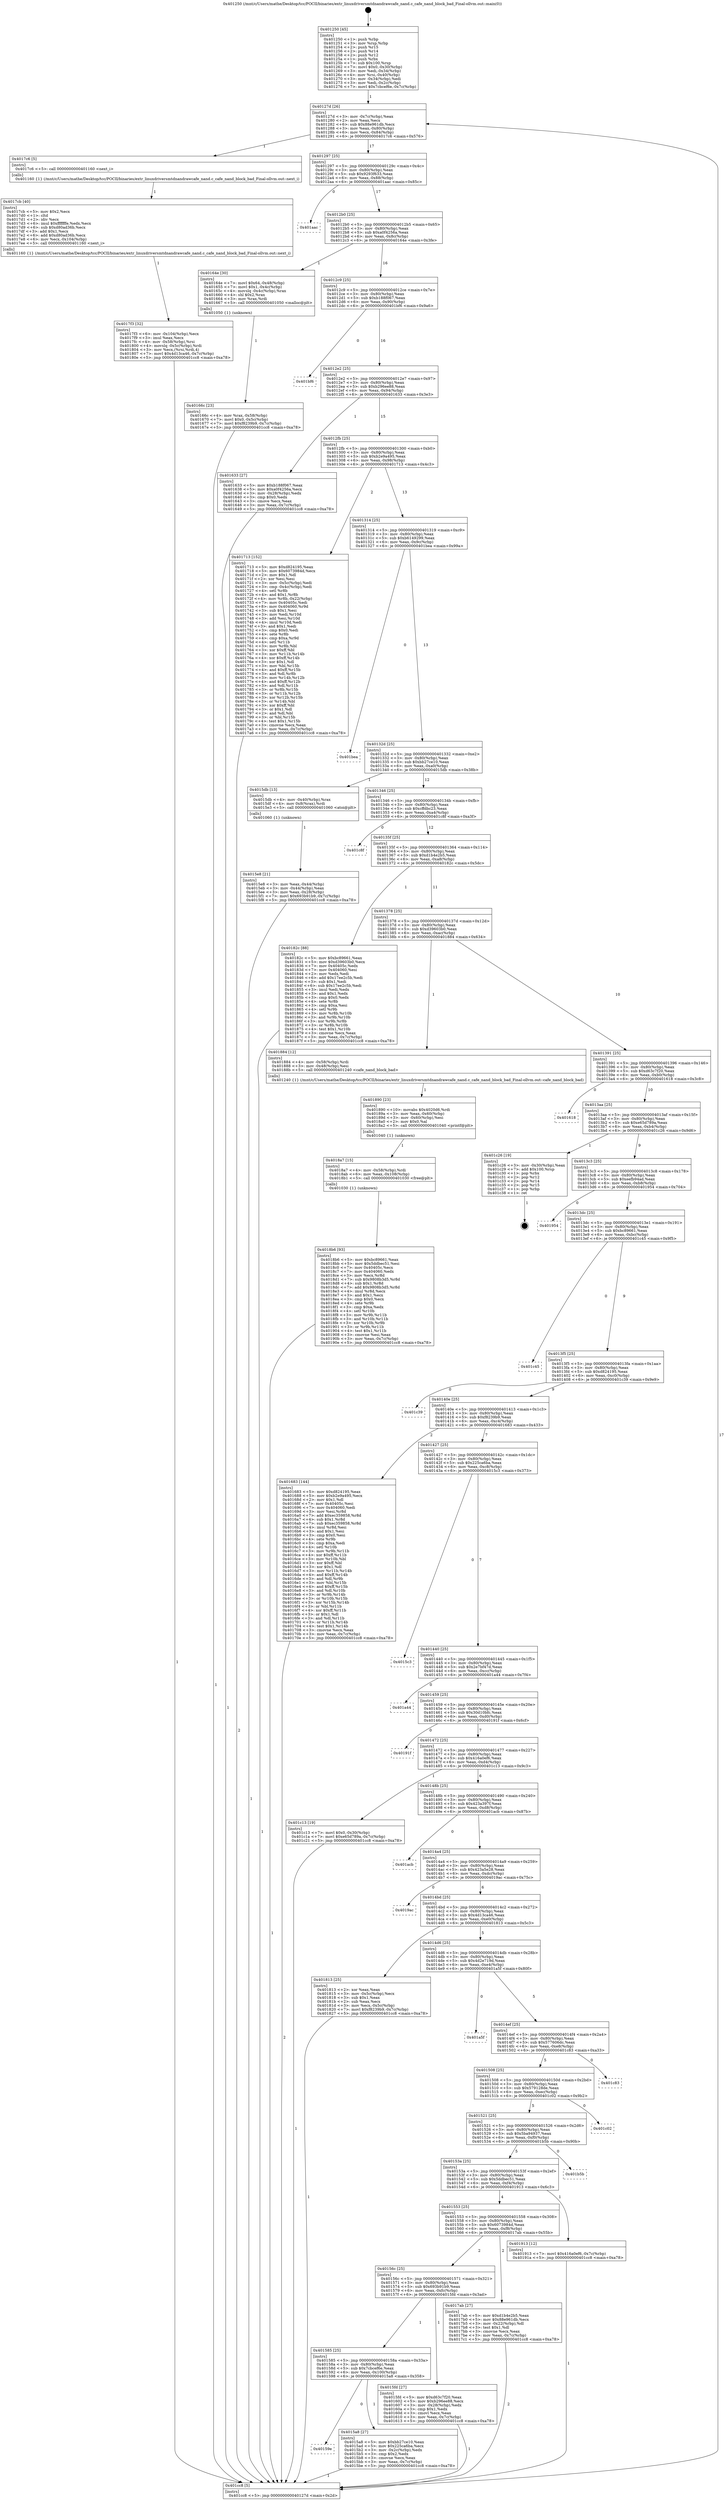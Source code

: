 digraph "0x401250" {
  label = "0x401250 (/mnt/c/Users/mathe/Desktop/tcc/POCII/binaries/extr_linuxdriversmtdnandrawcafe_nand.c_cafe_nand_block_bad_Final-ollvm.out::main(0))"
  labelloc = "t"
  node[shape=record]

  Entry [label="",width=0.3,height=0.3,shape=circle,fillcolor=black,style=filled]
  "0x40127d" [label="{
     0x40127d [26]\l
     | [instrs]\l
     &nbsp;&nbsp;0x40127d \<+3\>: mov -0x7c(%rbp),%eax\l
     &nbsp;&nbsp;0x401280 \<+2\>: mov %eax,%ecx\l
     &nbsp;&nbsp;0x401282 \<+6\>: sub $0x88e961db,%ecx\l
     &nbsp;&nbsp;0x401288 \<+3\>: mov %eax,-0x80(%rbp)\l
     &nbsp;&nbsp;0x40128b \<+6\>: mov %ecx,-0x84(%rbp)\l
     &nbsp;&nbsp;0x401291 \<+6\>: je 00000000004017c6 \<main+0x576\>\l
  }"]
  "0x4017c6" [label="{
     0x4017c6 [5]\l
     | [instrs]\l
     &nbsp;&nbsp;0x4017c6 \<+5\>: call 0000000000401160 \<next_i\>\l
     | [calls]\l
     &nbsp;&nbsp;0x401160 \{1\} (/mnt/c/Users/mathe/Desktop/tcc/POCII/binaries/extr_linuxdriversmtdnandrawcafe_nand.c_cafe_nand_block_bad_Final-ollvm.out::next_i)\l
  }"]
  "0x401297" [label="{
     0x401297 [25]\l
     | [instrs]\l
     &nbsp;&nbsp;0x401297 \<+5\>: jmp 000000000040129c \<main+0x4c\>\l
     &nbsp;&nbsp;0x40129c \<+3\>: mov -0x80(%rbp),%eax\l
     &nbsp;&nbsp;0x40129f \<+5\>: sub $0x9293f633,%eax\l
     &nbsp;&nbsp;0x4012a4 \<+6\>: mov %eax,-0x88(%rbp)\l
     &nbsp;&nbsp;0x4012aa \<+6\>: je 0000000000401aac \<main+0x85c\>\l
  }"]
  Exit [label="",width=0.3,height=0.3,shape=circle,fillcolor=black,style=filled,peripheries=2]
  "0x401aac" [label="{
     0x401aac\l
  }", style=dashed]
  "0x4012b0" [label="{
     0x4012b0 [25]\l
     | [instrs]\l
     &nbsp;&nbsp;0x4012b0 \<+5\>: jmp 00000000004012b5 \<main+0x65\>\l
     &nbsp;&nbsp;0x4012b5 \<+3\>: mov -0x80(%rbp),%eax\l
     &nbsp;&nbsp;0x4012b8 \<+5\>: sub $0xa0f4256a,%eax\l
     &nbsp;&nbsp;0x4012bd \<+6\>: mov %eax,-0x8c(%rbp)\l
     &nbsp;&nbsp;0x4012c3 \<+6\>: je 000000000040164e \<main+0x3fe\>\l
  }"]
  "0x4018b6" [label="{
     0x4018b6 [93]\l
     | [instrs]\l
     &nbsp;&nbsp;0x4018b6 \<+5\>: mov $0xbc89661,%eax\l
     &nbsp;&nbsp;0x4018bb \<+5\>: mov $0x5ddbec51,%esi\l
     &nbsp;&nbsp;0x4018c0 \<+7\>: mov 0x40405c,%ecx\l
     &nbsp;&nbsp;0x4018c7 \<+7\>: mov 0x404060,%edx\l
     &nbsp;&nbsp;0x4018ce \<+3\>: mov %ecx,%r8d\l
     &nbsp;&nbsp;0x4018d1 \<+7\>: sub $0x9808b3d5,%r8d\l
     &nbsp;&nbsp;0x4018d8 \<+4\>: sub $0x1,%r8d\l
     &nbsp;&nbsp;0x4018dc \<+7\>: add $0x9808b3d5,%r8d\l
     &nbsp;&nbsp;0x4018e3 \<+4\>: imul %r8d,%ecx\l
     &nbsp;&nbsp;0x4018e7 \<+3\>: and $0x1,%ecx\l
     &nbsp;&nbsp;0x4018ea \<+3\>: cmp $0x0,%ecx\l
     &nbsp;&nbsp;0x4018ed \<+4\>: sete %r9b\l
     &nbsp;&nbsp;0x4018f1 \<+3\>: cmp $0xa,%edx\l
     &nbsp;&nbsp;0x4018f4 \<+4\>: setl %r10b\l
     &nbsp;&nbsp;0x4018f8 \<+3\>: mov %r9b,%r11b\l
     &nbsp;&nbsp;0x4018fb \<+3\>: and %r10b,%r11b\l
     &nbsp;&nbsp;0x4018fe \<+3\>: xor %r10b,%r9b\l
     &nbsp;&nbsp;0x401901 \<+3\>: or %r9b,%r11b\l
     &nbsp;&nbsp;0x401904 \<+4\>: test $0x1,%r11b\l
     &nbsp;&nbsp;0x401908 \<+3\>: cmovne %esi,%eax\l
     &nbsp;&nbsp;0x40190b \<+3\>: mov %eax,-0x7c(%rbp)\l
     &nbsp;&nbsp;0x40190e \<+5\>: jmp 0000000000401cc8 \<main+0xa78\>\l
  }"]
  "0x40164e" [label="{
     0x40164e [30]\l
     | [instrs]\l
     &nbsp;&nbsp;0x40164e \<+7\>: movl $0x64,-0x48(%rbp)\l
     &nbsp;&nbsp;0x401655 \<+7\>: movl $0x1,-0x4c(%rbp)\l
     &nbsp;&nbsp;0x40165c \<+4\>: movslq -0x4c(%rbp),%rax\l
     &nbsp;&nbsp;0x401660 \<+4\>: shl $0x2,%rax\l
     &nbsp;&nbsp;0x401664 \<+3\>: mov %rax,%rdi\l
     &nbsp;&nbsp;0x401667 \<+5\>: call 0000000000401050 \<malloc@plt\>\l
     | [calls]\l
     &nbsp;&nbsp;0x401050 \{1\} (unknown)\l
  }"]
  "0x4012c9" [label="{
     0x4012c9 [25]\l
     | [instrs]\l
     &nbsp;&nbsp;0x4012c9 \<+5\>: jmp 00000000004012ce \<main+0x7e\>\l
     &nbsp;&nbsp;0x4012ce \<+3\>: mov -0x80(%rbp),%eax\l
     &nbsp;&nbsp;0x4012d1 \<+5\>: sub $0xb188f067,%eax\l
     &nbsp;&nbsp;0x4012d6 \<+6\>: mov %eax,-0x90(%rbp)\l
     &nbsp;&nbsp;0x4012dc \<+6\>: je 0000000000401bf6 \<main+0x9a6\>\l
  }"]
  "0x4018a7" [label="{
     0x4018a7 [15]\l
     | [instrs]\l
     &nbsp;&nbsp;0x4018a7 \<+4\>: mov -0x58(%rbp),%rdi\l
     &nbsp;&nbsp;0x4018ab \<+6\>: mov %eax,-0x108(%rbp)\l
     &nbsp;&nbsp;0x4018b1 \<+5\>: call 0000000000401030 \<free@plt\>\l
     | [calls]\l
     &nbsp;&nbsp;0x401030 \{1\} (unknown)\l
  }"]
  "0x401bf6" [label="{
     0x401bf6\l
  }", style=dashed]
  "0x4012e2" [label="{
     0x4012e2 [25]\l
     | [instrs]\l
     &nbsp;&nbsp;0x4012e2 \<+5\>: jmp 00000000004012e7 \<main+0x97\>\l
     &nbsp;&nbsp;0x4012e7 \<+3\>: mov -0x80(%rbp),%eax\l
     &nbsp;&nbsp;0x4012ea \<+5\>: sub $0xb296ee88,%eax\l
     &nbsp;&nbsp;0x4012ef \<+6\>: mov %eax,-0x94(%rbp)\l
     &nbsp;&nbsp;0x4012f5 \<+6\>: je 0000000000401633 \<main+0x3e3\>\l
  }"]
  "0x401890" [label="{
     0x401890 [23]\l
     | [instrs]\l
     &nbsp;&nbsp;0x401890 \<+10\>: movabs $0x4020d6,%rdi\l
     &nbsp;&nbsp;0x40189a \<+3\>: mov %eax,-0x60(%rbp)\l
     &nbsp;&nbsp;0x40189d \<+3\>: mov -0x60(%rbp),%esi\l
     &nbsp;&nbsp;0x4018a0 \<+2\>: mov $0x0,%al\l
     &nbsp;&nbsp;0x4018a2 \<+5\>: call 0000000000401040 \<printf@plt\>\l
     | [calls]\l
     &nbsp;&nbsp;0x401040 \{1\} (unknown)\l
  }"]
  "0x401633" [label="{
     0x401633 [27]\l
     | [instrs]\l
     &nbsp;&nbsp;0x401633 \<+5\>: mov $0xb188f067,%eax\l
     &nbsp;&nbsp;0x401638 \<+5\>: mov $0xa0f4256a,%ecx\l
     &nbsp;&nbsp;0x40163d \<+3\>: mov -0x28(%rbp),%edx\l
     &nbsp;&nbsp;0x401640 \<+3\>: cmp $0x0,%edx\l
     &nbsp;&nbsp;0x401643 \<+3\>: cmove %ecx,%eax\l
     &nbsp;&nbsp;0x401646 \<+3\>: mov %eax,-0x7c(%rbp)\l
     &nbsp;&nbsp;0x401649 \<+5\>: jmp 0000000000401cc8 \<main+0xa78\>\l
  }"]
  "0x4012fb" [label="{
     0x4012fb [25]\l
     | [instrs]\l
     &nbsp;&nbsp;0x4012fb \<+5\>: jmp 0000000000401300 \<main+0xb0\>\l
     &nbsp;&nbsp;0x401300 \<+3\>: mov -0x80(%rbp),%eax\l
     &nbsp;&nbsp;0x401303 \<+5\>: sub $0xb2e9a495,%eax\l
     &nbsp;&nbsp;0x401308 \<+6\>: mov %eax,-0x98(%rbp)\l
     &nbsp;&nbsp;0x40130e \<+6\>: je 0000000000401713 \<main+0x4c3\>\l
  }"]
  "0x4017f3" [label="{
     0x4017f3 [32]\l
     | [instrs]\l
     &nbsp;&nbsp;0x4017f3 \<+6\>: mov -0x104(%rbp),%ecx\l
     &nbsp;&nbsp;0x4017f9 \<+3\>: imul %eax,%ecx\l
     &nbsp;&nbsp;0x4017fc \<+4\>: mov -0x58(%rbp),%rsi\l
     &nbsp;&nbsp;0x401800 \<+4\>: movslq -0x5c(%rbp),%rdi\l
     &nbsp;&nbsp;0x401804 \<+3\>: mov %ecx,(%rsi,%rdi,4)\l
     &nbsp;&nbsp;0x401807 \<+7\>: movl $0x4d13ca46,-0x7c(%rbp)\l
     &nbsp;&nbsp;0x40180e \<+5\>: jmp 0000000000401cc8 \<main+0xa78\>\l
  }"]
  "0x401713" [label="{
     0x401713 [152]\l
     | [instrs]\l
     &nbsp;&nbsp;0x401713 \<+5\>: mov $0xd824195,%eax\l
     &nbsp;&nbsp;0x401718 \<+5\>: mov $0x6073984d,%ecx\l
     &nbsp;&nbsp;0x40171d \<+2\>: mov $0x1,%dl\l
     &nbsp;&nbsp;0x40171f \<+2\>: xor %esi,%esi\l
     &nbsp;&nbsp;0x401721 \<+3\>: mov -0x5c(%rbp),%edi\l
     &nbsp;&nbsp;0x401724 \<+3\>: cmp -0x4c(%rbp),%edi\l
     &nbsp;&nbsp;0x401727 \<+4\>: setl %r8b\l
     &nbsp;&nbsp;0x40172b \<+4\>: and $0x1,%r8b\l
     &nbsp;&nbsp;0x40172f \<+4\>: mov %r8b,-0x22(%rbp)\l
     &nbsp;&nbsp;0x401733 \<+7\>: mov 0x40405c,%edi\l
     &nbsp;&nbsp;0x40173a \<+8\>: mov 0x404060,%r9d\l
     &nbsp;&nbsp;0x401742 \<+3\>: sub $0x1,%esi\l
     &nbsp;&nbsp;0x401745 \<+3\>: mov %edi,%r10d\l
     &nbsp;&nbsp;0x401748 \<+3\>: add %esi,%r10d\l
     &nbsp;&nbsp;0x40174b \<+4\>: imul %r10d,%edi\l
     &nbsp;&nbsp;0x40174f \<+3\>: and $0x1,%edi\l
     &nbsp;&nbsp;0x401752 \<+3\>: cmp $0x0,%edi\l
     &nbsp;&nbsp;0x401755 \<+4\>: sete %r8b\l
     &nbsp;&nbsp;0x401759 \<+4\>: cmp $0xa,%r9d\l
     &nbsp;&nbsp;0x40175d \<+4\>: setl %r11b\l
     &nbsp;&nbsp;0x401761 \<+3\>: mov %r8b,%bl\l
     &nbsp;&nbsp;0x401764 \<+3\>: xor $0xff,%bl\l
     &nbsp;&nbsp;0x401767 \<+3\>: mov %r11b,%r14b\l
     &nbsp;&nbsp;0x40176a \<+4\>: xor $0xff,%r14b\l
     &nbsp;&nbsp;0x40176e \<+3\>: xor $0x1,%dl\l
     &nbsp;&nbsp;0x401771 \<+3\>: mov %bl,%r15b\l
     &nbsp;&nbsp;0x401774 \<+4\>: and $0xff,%r15b\l
     &nbsp;&nbsp;0x401778 \<+3\>: and %dl,%r8b\l
     &nbsp;&nbsp;0x40177b \<+3\>: mov %r14b,%r12b\l
     &nbsp;&nbsp;0x40177e \<+4\>: and $0xff,%r12b\l
     &nbsp;&nbsp;0x401782 \<+3\>: and %dl,%r11b\l
     &nbsp;&nbsp;0x401785 \<+3\>: or %r8b,%r15b\l
     &nbsp;&nbsp;0x401788 \<+3\>: or %r11b,%r12b\l
     &nbsp;&nbsp;0x40178b \<+3\>: xor %r12b,%r15b\l
     &nbsp;&nbsp;0x40178e \<+3\>: or %r14b,%bl\l
     &nbsp;&nbsp;0x401791 \<+3\>: xor $0xff,%bl\l
     &nbsp;&nbsp;0x401794 \<+3\>: or $0x1,%dl\l
     &nbsp;&nbsp;0x401797 \<+2\>: and %dl,%bl\l
     &nbsp;&nbsp;0x401799 \<+3\>: or %bl,%r15b\l
     &nbsp;&nbsp;0x40179c \<+4\>: test $0x1,%r15b\l
     &nbsp;&nbsp;0x4017a0 \<+3\>: cmovne %ecx,%eax\l
     &nbsp;&nbsp;0x4017a3 \<+3\>: mov %eax,-0x7c(%rbp)\l
     &nbsp;&nbsp;0x4017a6 \<+5\>: jmp 0000000000401cc8 \<main+0xa78\>\l
  }"]
  "0x401314" [label="{
     0x401314 [25]\l
     | [instrs]\l
     &nbsp;&nbsp;0x401314 \<+5\>: jmp 0000000000401319 \<main+0xc9\>\l
     &nbsp;&nbsp;0x401319 \<+3\>: mov -0x80(%rbp),%eax\l
     &nbsp;&nbsp;0x40131c \<+5\>: sub $0xb6149299,%eax\l
     &nbsp;&nbsp;0x401321 \<+6\>: mov %eax,-0x9c(%rbp)\l
     &nbsp;&nbsp;0x401327 \<+6\>: je 0000000000401bea \<main+0x99a\>\l
  }"]
  "0x4017cb" [label="{
     0x4017cb [40]\l
     | [instrs]\l
     &nbsp;&nbsp;0x4017cb \<+5\>: mov $0x2,%ecx\l
     &nbsp;&nbsp;0x4017d0 \<+1\>: cltd\l
     &nbsp;&nbsp;0x4017d1 \<+2\>: idiv %ecx\l
     &nbsp;&nbsp;0x4017d3 \<+6\>: imul $0xfffffffe,%edx,%ecx\l
     &nbsp;&nbsp;0x4017d9 \<+6\>: sub $0xd80ad36b,%ecx\l
     &nbsp;&nbsp;0x4017df \<+3\>: add $0x1,%ecx\l
     &nbsp;&nbsp;0x4017e2 \<+6\>: add $0xd80ad36b,%ecx\l
     &nbsp;&nbsp;0x4017e8 \<+6\>: mov %ecx,-0x104(%rbp)\l
     &nbsp;&nbsp;0x4017ee \<+5\>: call 0000000000401160 \<next_i\>\l
     | [calls]\l
     &nbsp;&nbsp;0x401160 \{1\} (/mnt/c/Users/mathe/Desktop/tcc/POCII/binaries/extr_linuxdriversmtdnandrawcafe_nand.c_cafe_nand_block_bad_Final-ollvm.out::next_i)\l
  }"]
  "0x401bea" [label="{
     0x401bea\l
  }", style=dashed]
  "0x40132d" [label="{
     0x40132d [25]\l
     | [instrs]\l
     &nbsp;&nbsp;0x40132d \<+5\>: jmp 0000000000401332 \<main+0xe2\>\l
     &nbsp;&nbsp;0x401332 \<+3\>: mov -0x80(%rbp),%eax\l
     &nbsp;&nbsp;0x401335 \<+5\>: sub $0xbb27ce10,%eax\l
     &nbsp;&nbsp;0x40133a \<+6\>: mov %eax,-0xa0(%rbp)\l
     &nbsp;&nbsp;0x401340 \<+6\>: je 00000000004015db \<main+0x38b\>\l
  }"]
  "0x40166c" [label="{
     0x40166c [23]\l
     | [instrs]\l
     &nbsp;&nbsp;0x40166c \<+4\>: mov %rax,-0x58(%rbp)\l
     &nbsp;&nbsp;0x401670 \<+7\>: movl $0x0,-0x5c(%rbp)\l
     &nbsp;&nbsp;0x401677 \<+7\>: movl $0xf8239b9,-0x7c(%rbp)\l
     &nbsp;&nbsp;0x40167e \<+5\>: jmp 0000000000401cc8 \<main+0xa78\>\l
  }"]
  "0x4015db" [label="{
     0x4015db [13]\l
     | [instrs]\l
     &nbsp;&nbsp;0x4015db \<+4\>: mov -0x40(%rbp),%rax\l
     &nbsp;&nbsp;0x4015df \<+4\>: mov 0x8(%rax),%rdi\l
     &nbsp;&nbsp;0x4015e3 \<+5\>: call 0000000000401060 \<atoi@plt\>\l
     | [calls]\l
     &nbsp;&nbsp;0x401060 \{1\} (unknown)\l
  }"]
  "0x401346" [label="{
     0x401346 [25]\l
     | [instrs]\l
     &nbsp;&nbsp;0x401346 \<+5\>: jmp 000000000040134b \<main+0xfb\>\l
     &nbsp;&nbsp;0x40134b \<+3\>: mov -0x80(%rbp),%eax\l
     &nbsp;&nbsp;0x40134e \<+5\>: sub $0xcffdbc23,%eax\l
     &nbsp;&nbsp;0x401353 \<+6\>: mov %eax,-0xa4(%rbp)\l
     &nbsp;&nbsp;0x401359 \<+6\>: je 0000000000401c8f \<main+0xa3f\>\l
  }"]
  "0x4015e8" [label="{
     0x4015e8 [21]\l
     | [instrs]\l
     &nbsp;&nbsp;0x4015e8 \<+3\>: mov %eax,-0x44(%rbp)\l
     &nbsp;&nbsp;0x4015eb \<+3\>: mov -0x44(%rbp),%eax\l
     &nbsp;&nbsp;0x4015ee \<+3\>: mov %eax,-0x28(%rbp)\l
     &nbsp;&nbsp;0x4015f1 \<+7\>: movl $0x693b91b9,-0x7c(%rbp)\l
     &nbsp;&nbsp;0x4015f8 \<+5\>: jmp 0000000000401cc8 \<main+0xa78\>\l
  }"]
  "0x401c8f" [label="{
     0x401c8f\l
  }", style=dashed]
  "0x40135f" [label="{
     0x40135f [25]\l
     | [instrs]\l
     &nbsp;&nbsp;0x40135f \<+5\>: jmp 0000000000401364 \<main+0x114\>\l
     &nbsp;&nbsp;0x401364 \<+3\>: mov -0x80(%rbp),%eax\l
     &nbsp;&nbsp;0x401367 \<+5\>: sub $0xd1b4e2b5,%eax\l
     &nbsp;&nbsp;0x40136c \<+6\>: mov %eax,-0xa8(%rbp)\l
     &nbsp;&nbsp;0x401372 \<+6\>: je 000000000040182c \<main+0x5dc\>\l
  }"]
  "0x401250" [label="{
     0x401250 [45]\l
     | [instrs]\l
     &nbsp;&nbsp;0x401250 \<+1\>: push %rbp\l
     &nbsp;&nbsp;0x401251 \<+3\>: mov %rsp,%rbp\l
     &nbsp;&nbsp;0x401254 \<+2\>: push %r15\l
     &nbsp;&nbsp;0x401256 \<+2\>: push %r14\l
     &nbsp;&nbsp;0x401258 \<+2\>: push %r12\l
     &nbsp;&nbsp;0x40125a \<+1\>: push %rbx\l
     &nbsp;&nbsp;0x40125b \<+7\>: sub $0x100,%rsp\l
     &nbsp;&nbsp;0x401262 \<+7\>: movl $0x0,-0x30(%rbp)\l
     &nbsp;&nbsp;0x401269 \<+3\>: mov %edi,-0x34(%rbp)\l
     &nbsp;&nbsp;0x40126c \<+4\>: mov %rsi,-0x40(%rbp)\l
     &nbsp;&nbsp;0x401270 \<+3\>: mov -0x34(%rbp),%edi\l
     &nbsp;&nbsp;0x401273 \<+3\>: mov %edi,-0x2c(%rbp)\l
     &nbsp;&nbsp;0x401276 \<+7\>: movl $0x7cbcef6e,-0x7c(%rbp)\l
  }"]
  "0x40182c" [label="{
     0x40182c [88]\l
     | [instrs]\l
     &nbsp;&nbsp;0x40182c \<+5\>: mov $0xbc89661,%eax\l
     &nbsp;&nbsp;0x401831 \<+5\>: mov $0xd39603b0,%ecx\l
     &nbsp;&nbsp;0x401836 \<+7\>: mov 0x40405c,%edx\l
     &nbsp;&nbsp;0x40183d \<+7\>: mov 0x404060,%esi\l
     &nbsp;&nbsp;0x401844 \<+2\>: mov %edx,%edi\l
     &nbsp;&nbsp;0x401846 \<+6\>: add $0x17ee2c5b,%edi\l
     &nbsp;&nbsp;0x40184c \<+3\>: sub $0x1,%edi\l
     &nbsp;&nbsp;0x40184f \<+6\>: sub $0x17ee2c5b,%edi\l
     &nbsp;&nbsp;0x401855 \<+3\>: imul %edi,%edx\l
     &nbsp;&nbsp;0x401858 \<+3\>: and $0x1,%edx\l
     &nbsp;&nbsp;0x40185b \<+3\>: cmp $0x0,%edx\l
     &nbsp;&nbsp;0x40185e \<+4\>: sete %r8b\l
     &nbsp;&nbsp;0x401862 \<+3\>: cmp $0xa,%esi\l
     &nbsp;&nbsp;0x401865 \<+4\>: setl %r9b\l
     &nbsp;&nbsp;0x401869 \<+3\>: mov %r8b,%r10b\l
     &nbsp;&nbsp;0x40186c \<+3\>: and %r9b,%r10b\l
     &nbsp;&nbsp;0x40186f \<+3\>: xor %r9b,%r8b\l
     &nbsp;&nbsp;0x401872 \<+3\>: or %r8b,%r10b\l
     &nbsp;&nbsp;0x401875 \<+4\>: test $0x1,%r10b\l
     &nbsp;&nbsp;0x401879 \<+3\>: cmovne %ecx,%eax\l
     &nbsp;&nbsp;0x40187c \<+3\>: mov %eax,-0x7c(%rbp)\l
     &nbsp;&nbsp;0x40187f \<+5\>: jmp 0000000000401cc8 \<main+0xa78\>\l
  }"]
  "0x401378" [label="{
     0x401378 [25]\l
     | [instrs]\l
     &nbsp;&nbsp;0x401378 \<+5\>: jmp 000000000040137d \<main+0x12d\>\l
     &nbsp;&nbsp;0x40137d \<+3\>: mov -0x80(%rbp),%eax\l
     &nbsp;&nbsp;0x401380 \<+5\>: sub $0xd39603b0,%eax\l
     &nbsp;&nbsp;0x401385 \<+6\>: mov %eax,-0xac(%rbp)\l
     &nbsp;&nbsp;0x40138b \<+6\>: je 0000000000401884 \<main+0x634\>\l
  }"]
  "0x401cc8" [label="{
     0x401cc8 [5]\l
     | [instrs]\l
     &nbsp;&nbsp;0x401cc8 \<+5\>: jmp 000000000040127d \<main+0x2d\>\l
  }"]
  "0x401884" [label="{
     0x401884 [12]\l
     | [instrs]\l
     &nbsp;&nbsp;0x401884 \<+4\>: mov -0x58(%rbp),%rdi\l
     &nbsp;&nbsp;0x401888 \<+3\>: mov -0x48(%rbp),%esi\l
     &nbsp;&nbsp;0x40188b \<+5\>: call 0000000000401240 \<cafe_nand_block_bad\>\l
     | [calls]\l
     &nbsp;&nbsp;0x401240 \{1\} (/mnt/c/Users/mathe/Desktop/tcc/POCII/binaries/extr_linuxdriversmtdnandrawcafe_nand.c_cafe_nand_block_bad_Final-ollvm.out::cafe_nand_block_bad)\l
  }"]
  "0x401391" [label="{
     0x401391 [25]\l
     | [instrs]\l
     &nbsp;&nbsp;0x401391 \<+5\>: jmp 0000000000401396 \<main+0x146\>\l
     &nbsp;&nbsp;0x401396 \<+3\>: mov -0x80(%rbp),%eax\l
     &nbsp;&nbsp;0x401399 \<+5\>: sub $0xd63c7f20,%eax\l
     &nbsp;&nbsp;0x40139e \<+6\>: mov %eax,-0xb0(%rbp)\l
     &nbsp;&nbsp;0x4013a4 \<+6\>: je 0000000000401618 \<main+0x3c8\>\l
  }"]
  "0x40159e" [label="{
     0x40159e\l
  }", style=dashed]
  "0x401618" [label="{
     0x401618\l
  }", style=dashed]
  "0x4013aa" [label="{
     0x4013aa [25]\l
     | [instrs]\l
     &nbsp;&nbsp;0x4013aa \<+5\>: jmp 00000000004013af \<main+0x15f\>\l
     &nbsp;&nbsp;0x4013af \<+3\>: mov -0x80(%rbp),%eax\l
     &nbsp;&nbsp;0x4013b2 \<+5\>: sub $0xe65d789a,%eax\l
     &nbsp;&nbsp;0x4013b7 \<+6\>: mov %eax,-0xb4(%rbp)\l
     &nbsp;&nbsp;0x4013bd \<+6\>: je 0000000000401c26 \<main+0x9d6\>\l
  }"]
  "0x4015a8" [label="{
     0x4015a8 [27]\l
     | [instrs]\l
     &nbsp;&nbsp;0x4015a8 \<+5\>: mov $0xbb27ce10,%eax\l
     &nbsp;&nbsp;0x4015ad \<+5\>: mov $0x225ca6ba,%ecx\l
     &nbsp;&nbsp;0x4015b2 \<+3\>: mov -0x2c(%rbp),%edx\l
     &nbsp;&nbsp;0x4015b5 \<+3\>: cmp $0x2,%edx\l
     &nbsp;&nbsp;0x4015b8 \<+3\>: cmovne %ecx,%eax\l
     &nbsp;&nbsp;0x4015bb \<+3\>: mov %eax,-0x7c(%rbp)\l
     &nbsp;&nbsp;0x4015be \<+5\>: jmp 0000000000401cc8 \<main+0xa78\>\l
  }"]
  "0x401c26" [label="{
     0x401c26 [19]\l
     | [instrs]\l
     &nbsp;&nbsp;0x401c26 \<+3\>: mov -0x30(%rbp),%eax\l
     &nbsp;&nbsp;0x401c29 \<+7\>: add $0x100,%rsp\l
     &nbsp;&nbsp;0x401c30 \<+1\>: pop %rbx\l
     &nbsp;&nbsp;0x401c31 \<+2\>: pop %r12\l
     &nbsp;&nbsp;0x401c33 \<+2\>: pop %r14\l
     &nbsp;&nbsp;0x401c35 \<+2\>: pop %r15\l
     &nbsp;&nbsp;0x401c37 \<+1\>: pop %rbp\l
     &nbsp;&nbsp;0x401c38 \<+1\>: ret\l
  }"]
  "0x4013c3" [label="{
     0x4013c3 [25]\l
     | [instrs]\l
     &nbsp;&nbsp;0x4013c3 \<+5\>: jmp 00000000004013c8 \<main+0x178\>\l
     &nbsp;&nbsp;0x4013c8 \<+3\>: mov -0x80(%rbp),%eax\l
     &nbsp;&nbsp;0x4013cb \<+5\>: sub $0xeefb94ad,%eax\l
     &nbsp;&nbsp;0x4013d0 \<+6\>: mov %eax,-0xb8(%rbp)\l
     &nbsp;&nbsp;0x4013d6 \<+6\>: je 0000000000401954 \<main+0x704\>\l
  }"]
  "0x401585" [label="{
     0x401585 [25]\l
     | [instrs]\l
     &nbsp;&nbsp;0x401585 \<+5\>: jmp 000000000040158a \<main+0x33a\>\l
     &nbsp;&nbsp;0x40158a \<+3\>: mov -0x80(%rbp),%eax\l
     &nbsp;&nbsp;0x40158d \<+5\>: sub $0x7cbcef6e,%eax\l
     &nbsp;&nbsp;0x401592 \<+6\>: mov %eax,-0x100(%rbp)\l
     &nbsp;&nbsp;0x401598 \<+6\>: je 00000000004015a8 \<main+0x358\>\l
  }"]
  "0x401954" [label="{
     0x401954\l
  }", style=dashed]
  "0x4013dc" [label="{
     0x4013dc [25]\l
     | [instrs]\l
     &nbsp;&nbsp;0x4013dc \<+5\>: jmp 00000000004013e1 \<main+0x191\>\l
     &nbsp;&nbsp;0x4013e1 \<+3\>: mov -0x80(%rbp),%eax\l
     &nbsp;&nbsp;0x4013e4 \<+5\>: sub $0xbc89661,%eax\l
     &nbsp;&nbsp;0x4013e9 \<+6\>: mov %eax,-0xbc(%rbp)\l
     &nbsp;&nbsp;0x4013ef \<+6\>: je 0000000000401c45 \<main+0x9f5\>\l
  }"]
  "0x4015fd" [label="{
     0x4015fd [27]\l
     | [instrs]\l
     &nbsp;&nbsp;0x4015fd \<+5\>: mov $0xd63c7f20,%eax\l
     &nbsp;&nbsp;0x401602 \<+5\>: mov $0xb296ee88,%ecx\l
     &nbsp;&nbsp;0x401607 \<+3\>: mov -0x28(%rbp),%edx\l
     &nbsp;&nbsp;0x40160a \<+3\>: cmp $0x1,%edx\l
     &nbsp;&nbsp;0x40160d \<+3\>: cmovl %ecx,%eax\l
     &nbsp;&nbsp;0x401610 \<+3\>: mov %eax,-0x7c(%rbp)\l
     &nbsp;&nbsp;0x401613 \<+5\>: jmp 0000000000401cc8 \<main+0xa78\>\l
  }"]
  "0x401c45" [label="{
     0x401c45\l
  }", style=dashed]
  "0x4013f5" [label="{
     0x4013f5 [25]\l
     | [instrs]\l
     &nbsp;&nbsp;0x4013f5 \<+5\>: jmp 00000000004013fa \<main+0x1aa\>\l
     &nbsp;&nbsp;0x4013fa \<+3\>: mov -0x80(%rbp),%eax\l
     &nbsp;&nbsp;0x4013fd \<+5\>: sub $0xd824195,%eax\l
     &nbsp;&nbsp;0x401402 \<+6\>: mov %eax,-0xc0(%rbp)\l
     &nbsp;&nbsp;0x401408 \<+6\>: je 0000000000401c39 \<main+0x9e9\>\l
  }"]
  "0x40156c" [label="{
     0x40156c [25]\l
     | [instrs]\l
     &nbsp;&nbsp;0x40156c \<+5\>: jmp 0000000000401571 \<main+0x321\>\l
     &nbsp;&nbsp;0x401571 \<+3\>: mov -0x80(%rbp),%eax\l
     &nbsp;&nbsp;0x401574 \<+5\>: sub $0x693b91b9,%eax\l
     &nbsp;&nbsp;0x401579 \<+6\>: mov %eax,-0xfc(%rbp)\l
     &nbsp;&nbsp;0x40157f \<+6\>: je 00000000004015fd \<main+0x3ad\>\l
  }"]
  "0x401c39" [label="{
     0x401c39\l
  }", style=dashed]
  "0x40140e" [label="{
     0x40140e [25]\l
     | [instrs]\l
     &nbsp;&nbsp;0x40140e \<+5\>: jmp 0000000000401413 \<main+0x1c3\>\l
     &nbsp;&nbsp;0x401413 \<+3\>: mov -0x80(%rbp),%eax\l
     &nbsp;&nbsp;0x401416 \<+5\>: sub $0xf8239b9,%eax\l
     &nbsp;&nbsp;0x40141b \<+6\>: mov %eax,-0xc4(%rbp)\l
     &nbsp;&nbsp;0x401421 \<+6\>: je 0000000000401683 \<main+0x433\>\l
  }"]
  "0x4017ab" [label="{
     0x4017ab [27]\l
     | [instrs]\l
     &nbsp;&nbsp;0x4017ab \<+5\>: mov $0xd1b4e2b5,%eax\l
     &nbsp;&nbsp;0x4017b0 \<+5\>: mov $0x88e961db,%ecx\l
     &nbsp;&nbsp;0x4017b5 \<+3\>: mov -0x22(%rbp),%dl\l
     &nbsp;&nbsp;0x4017b8 \<+3\>: test $0x1,%dl\l
     &nbsp;&nbsp;0x4017bb \<+3\>: cmovne %ecx,%eax\l
     &nbsp;&nbsp;0x4017be \<+3\>: mov %eax,-0x7c(%rbp)\l
     &nbsp;&nbsp;0x4017c1 \<+5\>: jmp 0000000000401cc8 \<main+0xa78\>\l
  }"]
  "0x401683" [label="{
     0x401683 [144]\l
     | [instrs]\l
     &nbsp;&nbsp;0x401683 \<+5\>: mov $0xd824195,%eax\l
     &nbsp;&nbsp;0x401688 \<+5\>: mov $0xb2e9a495,%ecx\l
     &nbsp;&nbsp;0x40168d \<+2\>: mov $0x1,%dl\l
     &nbsp;&nbsp;0x40168f \<+7\>: mov 0x40405c,%esi\l
     &nbsp;&nbsp;0x401696 \<+7\>: mov 0x404060,%edi\l
     &nbsp;&nbsp;0x40169d \<+3\>: mov %esi,%r8d\l
     &nbsp;&nbsp;0x4016a0 \<+7\>: add $0xec359858,%r8d\l
     &nbsp;&nbsp;0x4016a7 \<+4\>: sub $0x1,%r8d\l
     &nbsp;&nbsp;0x4016ab \<+7\>: sub $0xec359858,%r8d\l
     &nbsp;&nbsp;0x4016b2 \<+4\>: imul %r8d,%esi\l
     &nbsp;&nbsp;0x4016b6 \<+3\>: and $0x1,%esi\l
     &nbsp;&nbsp;0x4016b9 \<+3\>: cmp $0x0,%esi\l
     &nbsp;&nbsp;0x4016bc \<+4\>: sete %r9b\l
     &nbsp;&nbsp;0x4016c0 \<+3\>: cmp $0xa,%edi\l
     &nbsp;&nbsp;0x4016c3 \<+4\>: setl %r10b\l
     &nbsp;&nbsp;0x4016c7 \<+3\>: mov %r9b,%r11b\l
     &nbsp;&nbsp;0x4016ca \<+4\>: xor $0xff,%r11b\l
     &nbsp;&nbsp;0x4016ce \<+3\>: mov %r10b,%bl\l
     &nbsp;&nbsp;0x4016d1 \<+3\>: xor $0xff,%bl\l
     &nbsp;&nbsp;0x4016d4 \<+3\>: xor $0x1,%dl\l
     &nbsp;&nbsp;0x4016d7 \<+3\>: mov %r11b,%r14b\l
     &nbsp;&nbsp;0x4016da \<+4\>: and $0xff,%r14b\l
     &nbsp;&nbsp;0x4016de \<+3\>: and %dl,%r9b\l
     &nbsp;&nbsp;0x4016e1 \<+3\>: mov %bl,%r15b\l
     &nbsp;&nbsp;0x4016e4 \<+4\>: and $0xff,%r15b\l
     &nbsp;&nbsp;0x4016e8 \<+3\>: and %dl,%r10b\l
     &nbsp;&nbsp;0x4016eb \<+3\>: or %r9b,%r14b\l
     &nbsp;&nbsp;0x4016ee \<+3\>: or %r10b,%r15b\l
     &nbsp;&nbsp;0x4016f1 \<+3\>: xor %r15b,%r14b\l
     &nbsp;&nbsp;0x4016f4 \<+3\>: or %bl,%r11b\l
     &nbsp;&nbsp;0x4016f7 \<+4\>: xor $0xff,%r11b\l
     &nbsp;&nbsp;0x4016fb \<+3\>: or $0x1,%dl\l
     &nbsp;&nbsp;0x4016fe \<+3\>: and %dl,%r11b\l
     &nbsp;&nbsp;0x401701 \<+3\>: or %r11b,%r14b\l
     &nbsp;&nbsp;0x401704 \<+4\>: test $0x1,%r14b\l
     &nbsp;&nbsp;0x401708 \<+3\>: cmovne %ecx,%eax\l
     &nbsp;&nbsp;0x40170b \<+3\>: mov %eax,-0x7c(%rbp)\l
     &nbsp;&nbsp;0x40170e \<+5\>: jmp 0000000000401cc8 \<main+0xa78\>\l
  }"]
  "0x401427" [label="{
     0x401427 [25]\l
     | [instrs]\l
     &nbsp;&nbsp;0x401427 \<+5\>: jmp 000000000040142c \<main+0x1dc\>\l
     &nbsp;&nbsp;0x40142c \<+3\>: mov -0x80(%rbp),%eax\l
     &nbsp;&nbsp;0x40142f \<+5\>: sub $0x225ca6ba,%eax\l
     &nbsp;&nbsp;0x401434 \<+6\>: mov %eax,-0xc8(%rbp)\l
     &nbsp;&nbsp;0x40143a \<+6\>: je 00000000004015c3 \<main+0x373\>\l
  }"]
  "0x401553" [label="{
     0x401553 [25]\l
     | [instrs]\l
     &nbsp;&nbsp;0x401553 \<+5\>: jmp 0000000000401558 \<main+0x308\>\l
     &nbsp;&nbsp;0x401558 \<+3\>: mov -0x80(%rbp),%eax\l
     &nbsp;&nbsp;0x40155b \<+5\>: sub $0x6073984d,%eax\l
     &nbsp;&nbsp;0x401560 \<+6\>: mov %eax,-0xf8(%rbp)\l
     &nbsp;&nbsp;0x401566 \<+6\>: je 00000000004017ab \<main+0x55b\>\l
  }"]
  "0x4015c3" [label="{
     0x4015c3\l
  }", style=dashed]
  "0x401440" [label="{
     0x401440 [25]\l
     | [instrs]\l
     &nbsp;&nbsp;0x401440 \<+5\>: jmp 0000000000401445 \<main+0x1f5\>\l
     &nbsp;&nbsp;0x401445 \<+3\>: mov -0x80(%rbp),%eax\l
     &nbsp;&nbsp;0x401448 \<+5\>: sub $0x2e7bf47d,%eax\l
     &nbsp;&nbsp;0x40144d \<+6\>: mov %eax,-0xcc(%rbp)\l
     &nbsp;&nbsp;0x401453 \<+6\>: je 0000000000401a44 \<main+0x7f4\>\l
  }"]
  "0x401913" [label="{
     0x401913 [12]\l
     | [instrs]\l
     &nbsp;&nbsp;0x401913 \<+7\>: movl $0x416a0ef6,-0x7c(%rbp)\l
     &nbsp;&nbsp;0x40191a \<+5\>: jmp 0000000000401cc8 \<main+0xa78\>\l
  }"]
  "0x401a44" [label="{
     0x401a44\l
  }", style=dashed]
  "0x401459" [label="{
     0x401459 [25]\l
     | [instrs]\l
     &nbsp;&nbsp;0x401459 \<+5\>: jmp 000000000040145e \<main+0x20e\>\l
     &nbsp;&nbsp;0x40145e \<+3\>: mov -0x80(%rbp),%eax\l
     &nbsp;&nbsp;0x401461 \<+5\>: sub $0x30d10bfc,%eax\l
     &nbsp;&nbsp;0x401466 \<+6\>: mov %eax,-0xd0(%rbp)\l
     &nbsp;&nbsp;0x40146c \<+6\>: je 000000000040191f \<main+0x6cf\>\l
  }"]
  "0x40153a" [label="{
     0x40153a [25]\l
     | [instrs]\l
     &nbsp;&nbsp;0x40153a \<+5\>: jmp 000000000040153f \<main+0x2ef\>\l
     &nbsp;&nbsp;0x40153f \<+3\>: mov -0x80(%rbp),%eax\l
     &nbsp;&nbsp;0x401542 \<+5\>: sub $0x5ddbec51,%eax\l
     &nbsp;&nbsp;0x401547 \<+6\>: mov %eax,-0xf4(%rbp)\l
     &nbsp;&nbsp;0x40154d \<+6\>: je 0000000000401913 \<main+0x6c3\>\l
  }"]
  "0x40191f" [label="{
     0x40191f\l
  }", style=dashed]
  "0x401472" [label="{
     0x401472 [25]\l
     | [instrs]\l
     &nbsp;&nbsp;0x401472 \<+5\>: jmp 0000000000401477 \<main+0x227\>\l
     &nbsp;&nbsp;0x401477 \<+3\>: mov -0x80(%rbp),%eax\l
     &nbsp;&nbsp;0x40147a \<+5\>: sub $0x416a0ef6,%eax\l
     &nbsp;&nbsp;0x40147f \<+6\>: mov %eax,-0xd4(%rbp)\l
     &nbsp;&nbsp;0x401485 \<+6\>: je 0000000000401c13 \<main+0x9c3\>\l
  }"]
  "0x401b5b" [label="{
     0x401b5b\l
  }", style=dashed]
  "0x401c13" [label="{
     0x401c13 [19]\l
     | [instrs]\l
     &nbsp;&nbsp;0x401c13 \<+7\>: movl $0x0,-0x30(%rbp)\l
     &nbsp;&nbsp;0x401c1a \<+7\>: movl $0xe65d789a,-0x7c(%rbp)\l
     &nbsp;&nbsp;0x401c21 \<+5\>: jmp 0000000000401cc8 \<main+0xa78\>\l
  }"]
  "0x40148b" [label="{
     0x40148b [25]\l
     | [instrs]\l
     &nbsp;&nbsp;0x40148b \<+5\>: jmp 0000000000401490 \<main+0x240\>\l
     &nbsp;&nbsp;0x401490 \<+3\>: mov -0x80(%rbp),%eax\l
     &nbsp;&nbsp;0x401493 \<+5\>: sub $0x423a397f,%eax\l
     &nbsp;&nbsp;0x401498 \<+6\>: mov %eax,-0xd8(%rbp)\l
     &nbsp;&nbsp;0x40149e \<+6\>: je 0000000000401acb \<main+0x87b\>\l
  }"]
  "0x401521" [label="{
     0x401521 [25]\l
     | [instrs]\l
     &nbsp;&nbsp;0x401521 \<+5\>: jmp 0000000000401526 \<main+0x2d6\>\l
     &nbsp;&nbsp;0x401526 \<+3\>: mov -0x80(%rbp),%eax\l
     &nbsp;&nbsp;0x401529 \<+5\>: sub $0x5ba94937,%eax\l
     &nbsp;&nbsp;0x40152e \<+6\>: mov %eax,-0xf0(%rbp)\l
     &nbsp;&nbsp;0x401534 \<+6\>: je 0000000000401b5b \<main+0x90b\>\l
  }"]
  "0x401acb" [label="{
     0x401acb\l
  }", style=dashed]
  "0x4014a4" [label="{
     0x4014a4 [25]\l
     | [instrs]\l
     &nbsp;&nbsp;0x4014a4 \<+5\>: jmp 00000000004014a9 \<main+0x259\>\l
     &nbsp;&nbsp;0x4014a9 \<+3\>: mov -0x80(%rbp),%eax\l
     &nbsp;&nbsp;0x4014ac \<+5\>: sub $0x423a5e28,%eax\l
     &nbsp;&nbsp;0x4014b1 \<+6\>: mov %eax,-0xdc(%rbp)\l
     &nbsp;&nbsp;0x4014b7 \<+6\>: je 00000000004019ac \<main+0x75c\>\l
  }"]
  "0x401c02" [label="{
     0x401c02\l
  }", style=dashed]
  "0x4019ac" [label="{
     0x4019ac\l
  }", style=dashed]
  "0x4014bd" [label="{
     0x4014bd [25]\l
     | [instrs]\l
     &nbsp;&nbsp;0x4014bd \<+5\>: jmp 00000000004014c2 \<main+0x272\>\l
     &nbsp;&nbsp;0x4014c2 \<+3\>: mov -0x80(%rbp),%eax\l
     &nbsp;&nbsp;0x4014c5 \<+5\>: sub $0x4d13ca46,%eax\l
     &nbsp;&nbsp;0x4014ca \<+6\>: mov %eax,-0xe0(%rbp)\l
     &nbsp;&nbsp;0x4014d0 \<+6\>: je 0000000000401813 \<main+0x5c3\>\l
  }"]
  "0x401508" [label="{
     0x401508 [25]\l
     | [instrs]\l
     &nbsp;&nbsp;0x401508 \<+5\>: jmp 000000000040150d \<main+0x2bd\>\l
     &nbsp;&nbsp;0x40150d \<+3\>: mov -0x80(%rbp),%eax\l
     &nbsp;&nbsp;0x401510 \<+5\>: sub $0x579128de,%eax\l
     &nbsp;&nbsp;0x401515 \<+6\>: mov %eax,-0xec(%rbp)\l
     &nbsp;&nbsp;0x40151b \<+6\>: je 0000000000401c02 \<main+0x9b2\>\l
  }"]
  "0x401813" [label="{
     0x401813 [25]\l
     | [instrs]\l
     &nbsp;&nbsp;0x401813 \<+2\>: xor %eax,%eax\l
     &nbsp;&nbsp;0x401815 \<+3\>: mov -0x5c(%rbp),%ecx\l
     &nbsp;&nbsp;0x401818 \<+3\>: sub $0x1,%eax\l
     &nbsp;&nbsp;0x40181b \<+2\>: sub %eax,%ecx\l
     &nbsp;&nbsp;0x40181d \<+3\>: mov %ecx,-0x5c(%rbp)\l
     &nbsp;&nbsp;0x401820 \<+7\>: movl $0xf8239b9,-0x7c(%rbp)\l
     &nbsp;&nbsp;0x401827 \<+5\>: jmp 0000000000401cc8 \<main+0xa78\>\l
  }"]
  "0x4014d6" [label="{
     0x4014d6 [25]\l
     | [instrs]\l
     &nbsp;&nbsp;0x4014d6 \<+5\>: jmp 00000000004014db \<main+0x28b\>\l
     &nbsp;&nbsp;0x4014db \<+3\>: mov -0x80(%rbp),%eax\l
     &nbsp;&nbsp;0x4014de \<+5\>: sub $0x4d2e719d,%eax\l
     &nbsp;&nbsp;0x4014e3 \<+6\>: mov %eax,-0xe4(%rbp)\l
     &nbsp;&nbsp;0x4014e9 \<+6\>: je 0000000000401a5f \<main+0x80f\>\l
  }"]
  "0x401c83" [label="{
     0x401c83\l
  }", style=dashed]
  "0x401a5f" [label="{
     0x401a5f\l
  }", style=dashed]
  "0x4014ef" [label="{
     0x4014ef [25]\l
     | [instrs]\l
     &nbsp;&nbsp;0x4014ef \<+5\>: jmp 00000000004014f4 \<main+0x2a4\>\l
     &nbsp;&nbsp;0x4014f4 \<+3\>: mov -0x80(%rbp),%eax\l
     &nbsp;&nbsp;0x4014f7 \<+5\>: sub $0x577606dc,%eax\l
     &nbsp;&nbsp;0x4014fc \<+6\>: mov %eax,-0xe8(%rbp)\l
     &nbsp;&nbsp;0x401502 \<+6\>: je 0000000000401c83 \<main+0xa33\>\l
  }"]
  Entry -> "0x401250" [label=" 1"]
  "0x40127d" -> "0x4017c6" [label=" 1"]
  "0x40127d" -> "0x401297" [label=" 17"]
  "0x401c26" -> Exit [label=" 1"]
  "0x401297" -> "0x401aac" [label=" 0"]
  "0x401297" -> "0x4012b0" [label=" 17"]
  "0x401c13" -> "0x401cc8" [label=" 1"]
  "0x4012b0" -> "0x40164e" [label=" 1"]
  "0x4012b0" -> "0x4012c9" [label=" 16"]
  "0x401913" -> "0x401cc8" [label=" 1"]
  "0x4012c9" -> "0x401bf6" [label=" 0"]
  "0x4012c9" -> "0x4012e2" [label=" 16"]
  "0x4018b6" -> "0x401cc8" [label=" 1"]
  "0x4012e2" -> "0x401633" [label=" 1"]
  "0x4012e2" -> "0x4012fb" [label=" 15"]
  "0x4018a7" -> "0x4018b6" [label=" 1"]
  "0x4012fb" -> "0x401713" [label=" 2"]
  "0x4012fb" -> "0x401314" [label=" 13"]
  "0x401890" -> "0x4018a7" [label=" 1"]
  "0x401314" -> "0x401bea" [label=" 0"]
  "0x401314" -> "0x40132d" [label=" 13"]
  "0x401884" -> "0x401890" [label=" 1"]
  "0x40132d" -> "0x4015db" [label=" 1"]
  "0x40132d" -> "0x401346" [label=" 12"]
  "0x40182c" -> "0x401cc8" [label=" 1"]
  "0x401346" -> "0x401c8f" [label=" 0"]
  "0x401346" -> "0x40135f" [label=" 12"]
  "0x401813" -> "0x401cc8" [label=" 1"]
  "0x40135f" -> "0x40182c" [label=" 1"]
  "0x40135f" -> "0x401378" [label=" 11"]
  "0x4017f3" -> "0x401cc8" [label=" 1"]
  "0x401378" -> "0x401884" [label=" 1"]
  "0x401378" -> "0x401391" [label=" 10"]
  "0x4017cb" -> "0x4017f3" [label=" 1"]
  "0x401391" -> "0x401618" [label=" 0"]
  "0x401391" -> "0x4013aa" [label=" 10"]
  "0x4017c6" -> "0x4017cb" [label=" 1"]
  "0x4013aa" -> "0x401c26" [label=" 1"]
  "0x4013aa" -> "0x4013c3" [label=" 9"]
  "0x4017ab" -> "0x401cc8" [label=" 2"]
  "0x4013c3" -> "0x401954" [label=" 0"]
  "0x4013c3" -> "0x4013dc" [label=" 9"]
  "0x401683" -> "0x401cc8" [label=" 2"]
  "0x4013dc" -> "0x401c45" [label=" 0"]
  "0x4013dc" -> "0x4013f5" [label=" 9"]
  "0x40166c" -> "0x401cc8" [label=" 1"]
  "0x4013f5" -> "0x401c39" [label=" 0"]
  "0x4013f5" -> "0x40140e" [label=" 9"]
  "0x401633" -> "0x401cc8" [label=" 1"]
  "0x40140e" -> "0x401683" [label=" 2"]
  "0x40140e" -> "0x401427" [label=" 7"]
  "0x4015fd" -> "0x401cc8" [label=" 1"]
  "0x401427" -> "0x4015c3" [label=" 0"]
  "0x401427" -> "0x401440" [label=" 7"]
  "0x4015db" -> "0x4015e8" [label=" 1"]
  "0x401440" -> "0x401a44" [label=" 0"]
  "0x401440" -> "0x401459" [label=" 7"]
  "0x401cc8" -> "0x40127d" [label=" 17"]
  "0x401459" -> "0x40191f" [label=" 0"]
  "0x401459" -> "0x401472" [label=" 7"]
  "0x4015a8" -> "0x401cc8" [label=" 1"]
  "0x401472" -> "0x401c13" [label=" 1"]
  "0x401472" -> "0x40148b" [label=" 6"]
  "0x401585" -> "0x40159e" [label=" 0"]
  "0x40148b" -> "0x401acb" [label=" 0"]
  "0x40148b" -> "0x4014a4" [label=" 6"]
  "0x401713" -> "0x401cc8" [label=" 2"]
  "0x4014a4" -> "0x4019ac" [label=" 0"]
  "0x4014a4" -> "0x4014bd" [label=" 6"]
  "0x40156c" -> "0x401585" [label=" 1"]
  "0x4014bd" -> "0x401813" [label=" 1"]
  "0x4014bd" -> "0x4014d6" [label=" 5"]
  "0x40164e" -> "0x40166c" [label=" 1"]
  "0x4014d6" -> "0x401a5f" [label=" 0"]
  "0x4014d6" -> "0x4014ef" [label=" 5"]
  "0x401553" -> "0x40156c" [label=" 2"]
  "0x4014ef" -> "0x401c83" [label=" 0"]
  "0x4014ef" -> "0x401508" [label=" 5"]
  "0x40156c" -> "0x4015fd" [label=" 1"]
  "0x401508" -> "0x401c02" [label=" 0"]
  "0x401508" -> "0x401521" [label=" 5"]
  "0x401585" -> "0x4015a8" [label=" 1"]
  "0x401521" -> "0x401b5b" [label=" 0"]
  "0x401521" -> "0x40153a" [label=" 5"]
  "0x401250" -> "0x40127d" [label=" 1"]
  "0x40153a" -> "0x401913" [label=" 1"]
  "0x40153a" -> "0x401553" [label=" 4"]
  "0x4015e8" -> "0x401cc8" [label=" 1"]
  "0x401553" -> "0x4017ab" [label=" 2"]
}
